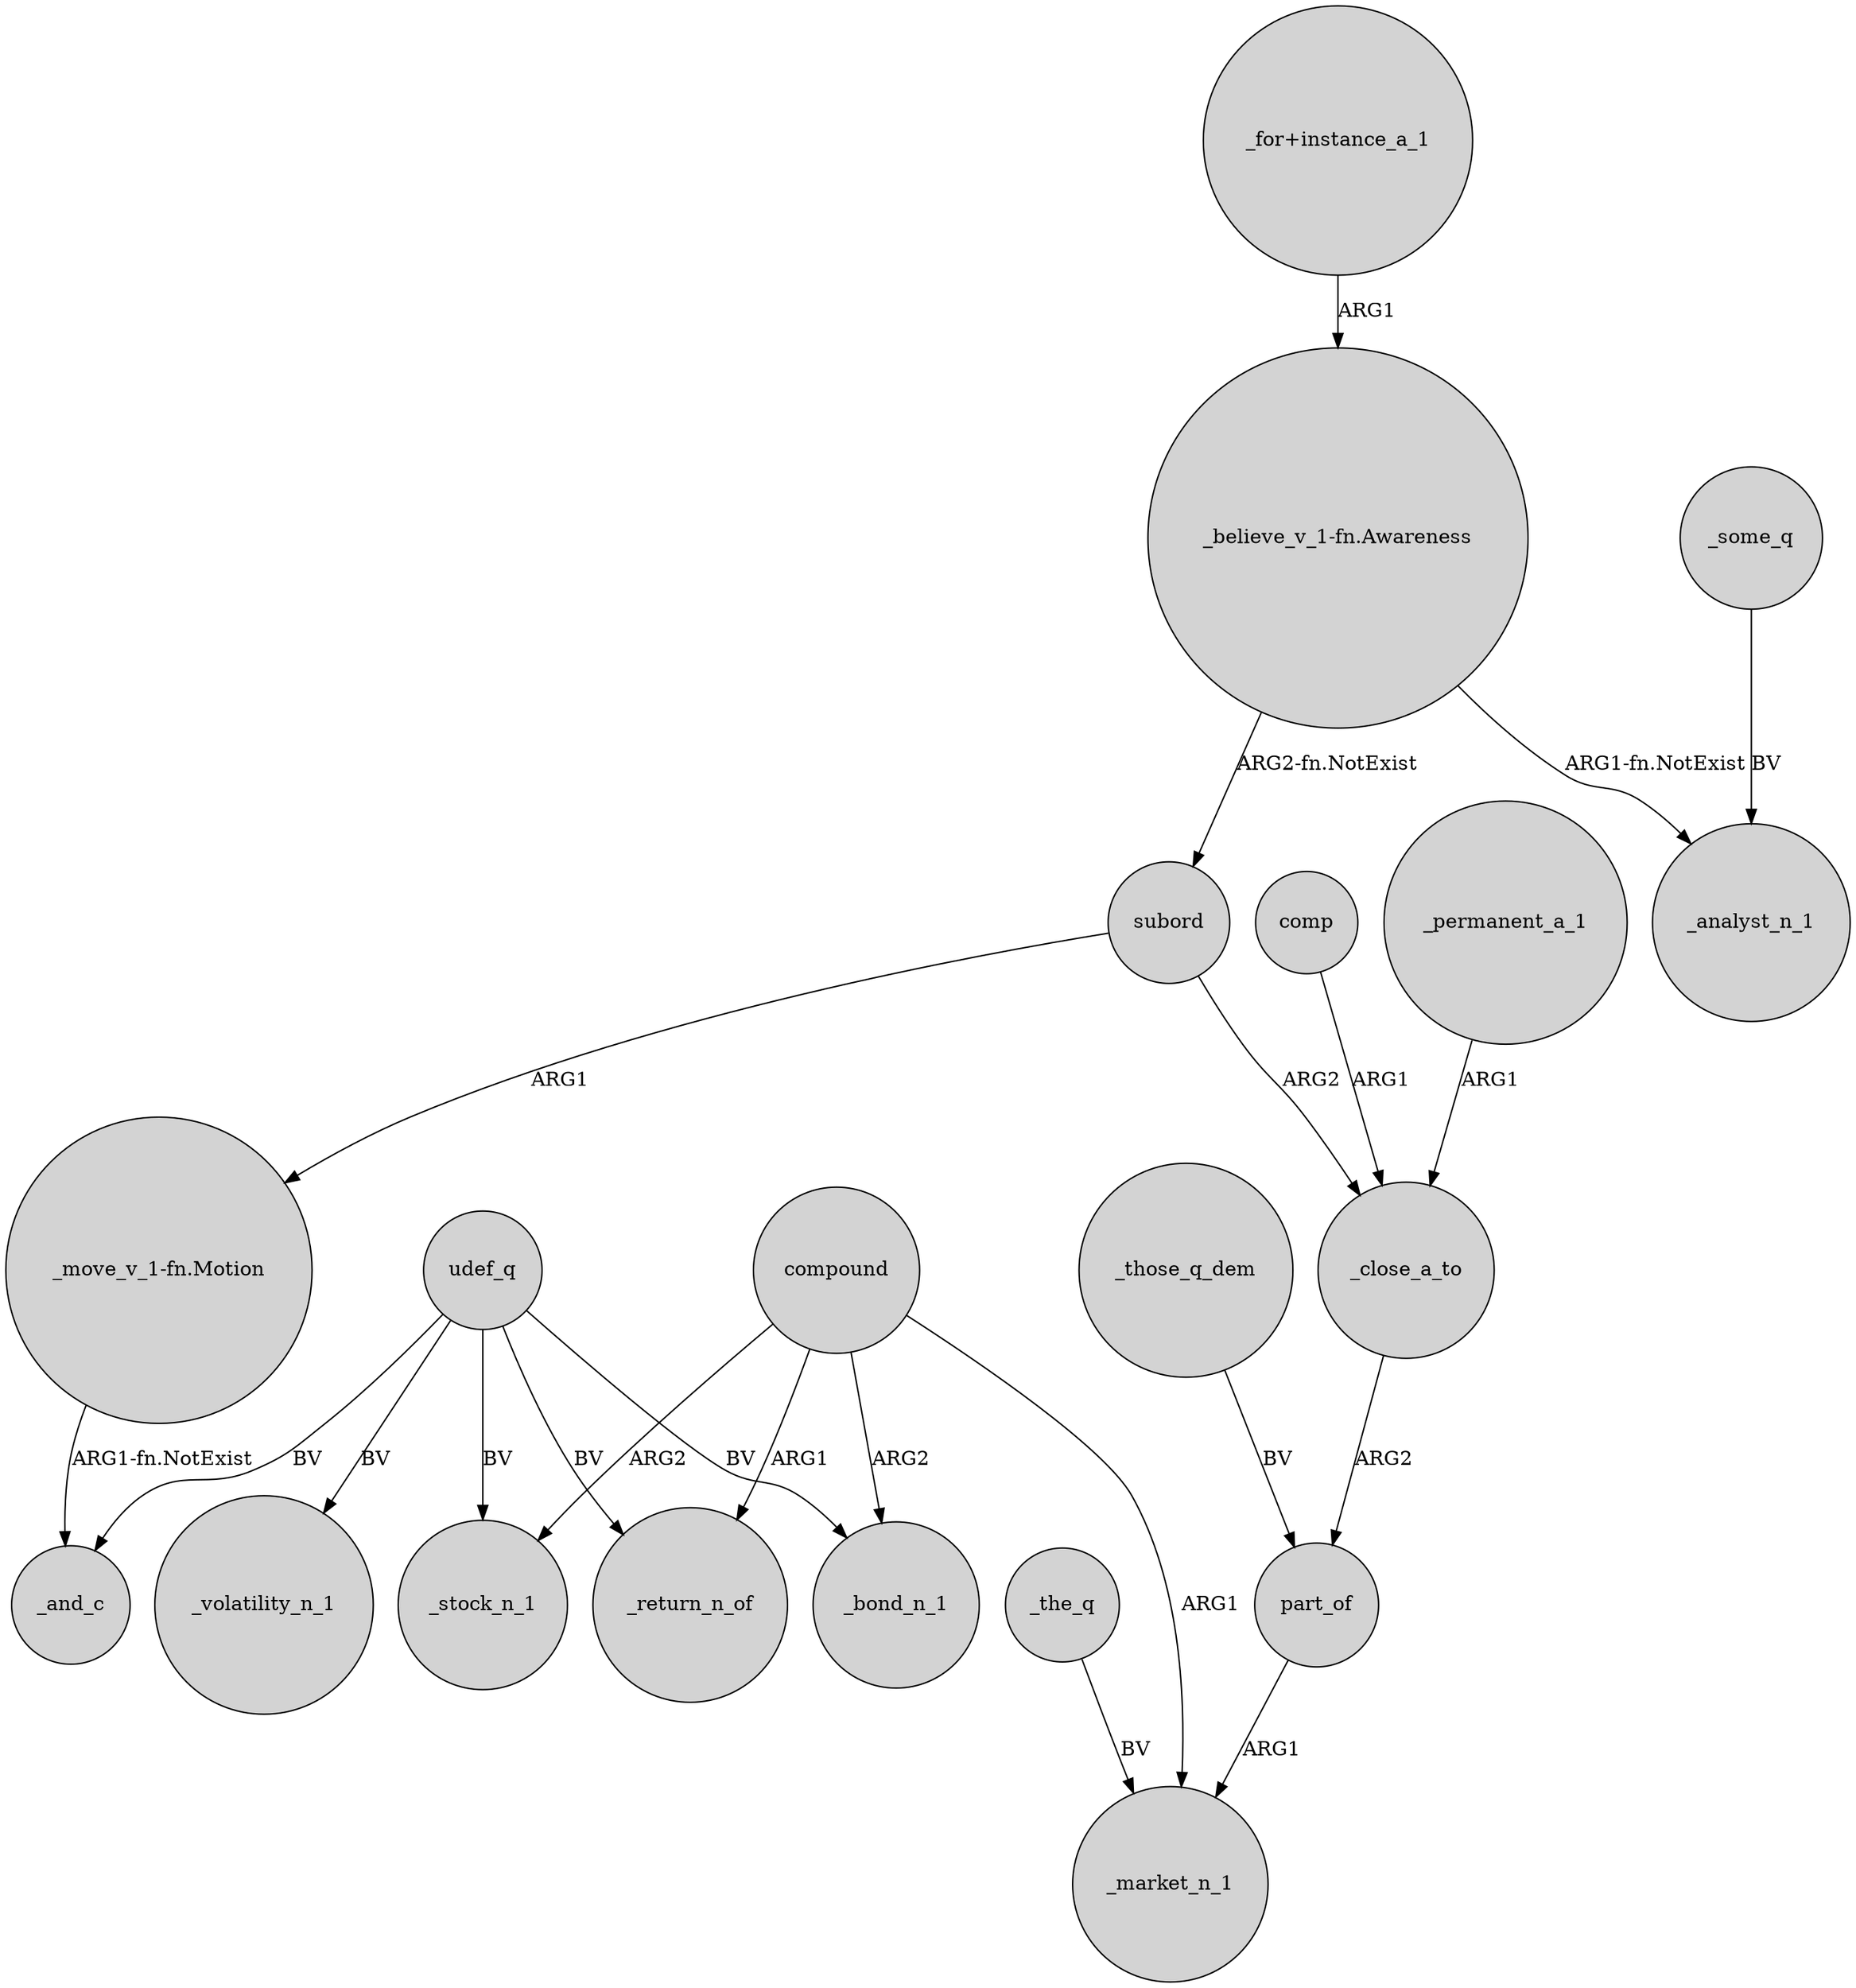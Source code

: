 digraph {
	node [shape=circle style=filled]
	"_move_v_1-fn.Motion" -> _and_c [label="ARG1-fn.NotExist"]
	part_of -> _market_n_1 [label=ARG1]
	comp -> _close_a_to [label=ARG1]
	udef_q -> _volatility_n_1 [label=BV]
	udef_q -> _return_n_of [label=BV]
	_permanent_a_1 -> _close_a_to [label=ARG1]
	subord -> "_move_v_1-fn.Motion" [label=ARG1]
	"_believe_v_1-fn.Awareness" -> _analyst_n_1 [label="ARG1-fn.NotExist"]
	compound -> _stock_n_1 [label=ARG2]
	udef_q -> _bond_n_1 [label=BV]
	udef_q -> _stock_n_1 [label=BV]
	_those_q_dem -> part_of [label=BV]
	_some_q -> _analyst_n_1 [label=BV]
	"_for+instance_a_1" -> "_believe_v_1-fn.Awareness" [label=ARG1]
	"_believe_v_1-fn.Awareness" -> subord [label="ARG2-fn.NotExist"]
	compound -> _bond_n_1 [label=ARG2]
	compound -> _market_n_1 [label=ARG1]
	_the_q -> _market_n_1 [label=BV]
	udef_q -> _and_c [label=BV]
	subord -> _close_a_to [label=ARG2]
	_close_a_to -> part_of [label=ARG2]
	compound -> _return_n_of [label=ARG1]
}
